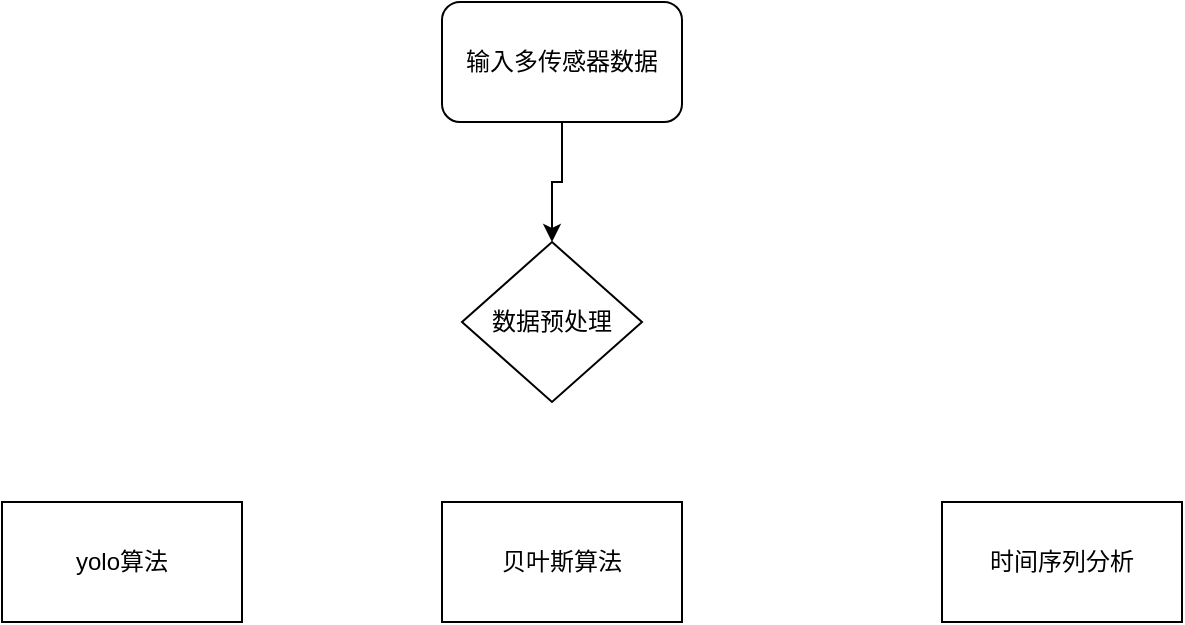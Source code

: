 <mxfile version="24.7.6">
  <diagram name="第 1 页" id="OvkKJ9LMGdIOYqMALdrB">
    <mxGraphModel dx="1050" dy="530" grid="1" gridSize="10" guides="1" tooltips="1" connect="1" arrows="1" fold="1" page="1" pageScale="1" pageWidth="827" pageHeight="1169" math="0" shadow="0">
      <root>
        <mxCell id="0" />
        <mxCell id="1" parent="0" />
        <mxCell id="ZnyS9Pg-73tXfxkxJHSs-4" style="edgeStyle=orthogonalEdgeStyle;rounded=0;orthogonalLoop=1;jettySize=auto;html=1;entryX=0.5;entryY=0;entryDx=0;entryDy=0;" edge="1" parent="1" source="ZnyS9Pg-73tXfxkxJHSs-1" target="ZnyS9Pg-73tXfxkxJHSs-2">
          <mxGeometry relative="1" as="geometry" />
        </mxCell>
        <mxCell id="ZnyS9Pg-73tXfxkxJHSs-1" value="输入多传感器数据" style="rounded=1;whiteSpace=wrap;html=1;" vertex="1" parent="1">
          <mxGeometry x="330" y="60" width="120" height="60" as="geometry" />
        </mxCell>
        <mxCell id="ZnyS9Pg-73tXfxkxJHSs-2" value="数据预处理" style="rhombus;whiteSpace=wrap;html=1;" vertex="1" parent="1">
          <mxGeometry x="340" y="180" width="90" height="80" as="geometry" />
        </mxCell>
        <mxCell id="ZnyS9Pg-73tXfxkxJHSs-5" value="yolo算法" style="rounded=0;whiteSpace=wrap;html=1;" vertex="1" parent="1">
          <mxGeometry x="110" y="310" width="120" height="60" as="geometry" />
        </mxCell>
        <mxCell id="ZnyS9Pg-73tXfxkxJHSs-6" value="贝叶斯算法" style="rounded=0;whiteSpace=wrap;html=1;" vertex="1" parent="1">
          <mxGeometry x="330" y="310" width="120" height="60" as="geometry" />
        </mxCell>
        <mxCell id="ZnyS9Pg-73tXfxkxJHSs-7" value="时间序列分析" style="rounded=0;whiteSpace=wrap;html=1;" vertex="1" parent="1">
          <mxGeometry x="580" y="310" width="120" height="60" as="geometry" />
        </mxCell>
      </root>
    </mxGraphModel>
  </diagram>
</mxfile>
